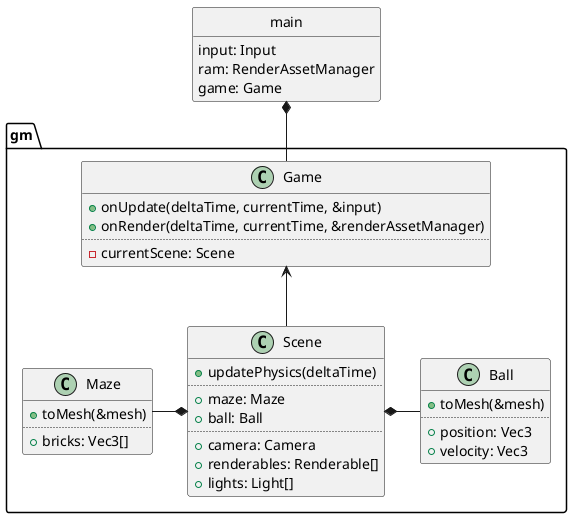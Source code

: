 @startuml
set separator ::

class gm::Game {
	+onUpdate(deltaTime, currentTime, &input)
	+onRender(deltaTime, currentTime, &renderAssetManager)
	..
	-currentScene: Scene
}

class gm::Scene {
	+updatePhysics(deltaTime)
	..
	+maze: Maze
	+ball: Ball
	..
	+camera: Camera
	+renderables: Renderable[]
	+lights: Light[]
}

class gm::Maze {
	+toMesh(&mesh)
	..
	+bricks: Vec3[]
}

class gm::Ball {
	+toMesh(&mesh)
	..
	+position: Vec3
	+velocity: Vec3
}

class main {
	input: Input
	ram: RenderAssetManager
	game: Game
}
hide main circle
hide main methods

main *-- Game
Game <-- Scene

Scene *-left- Maze
Scene *-right- Ball

@enduml
